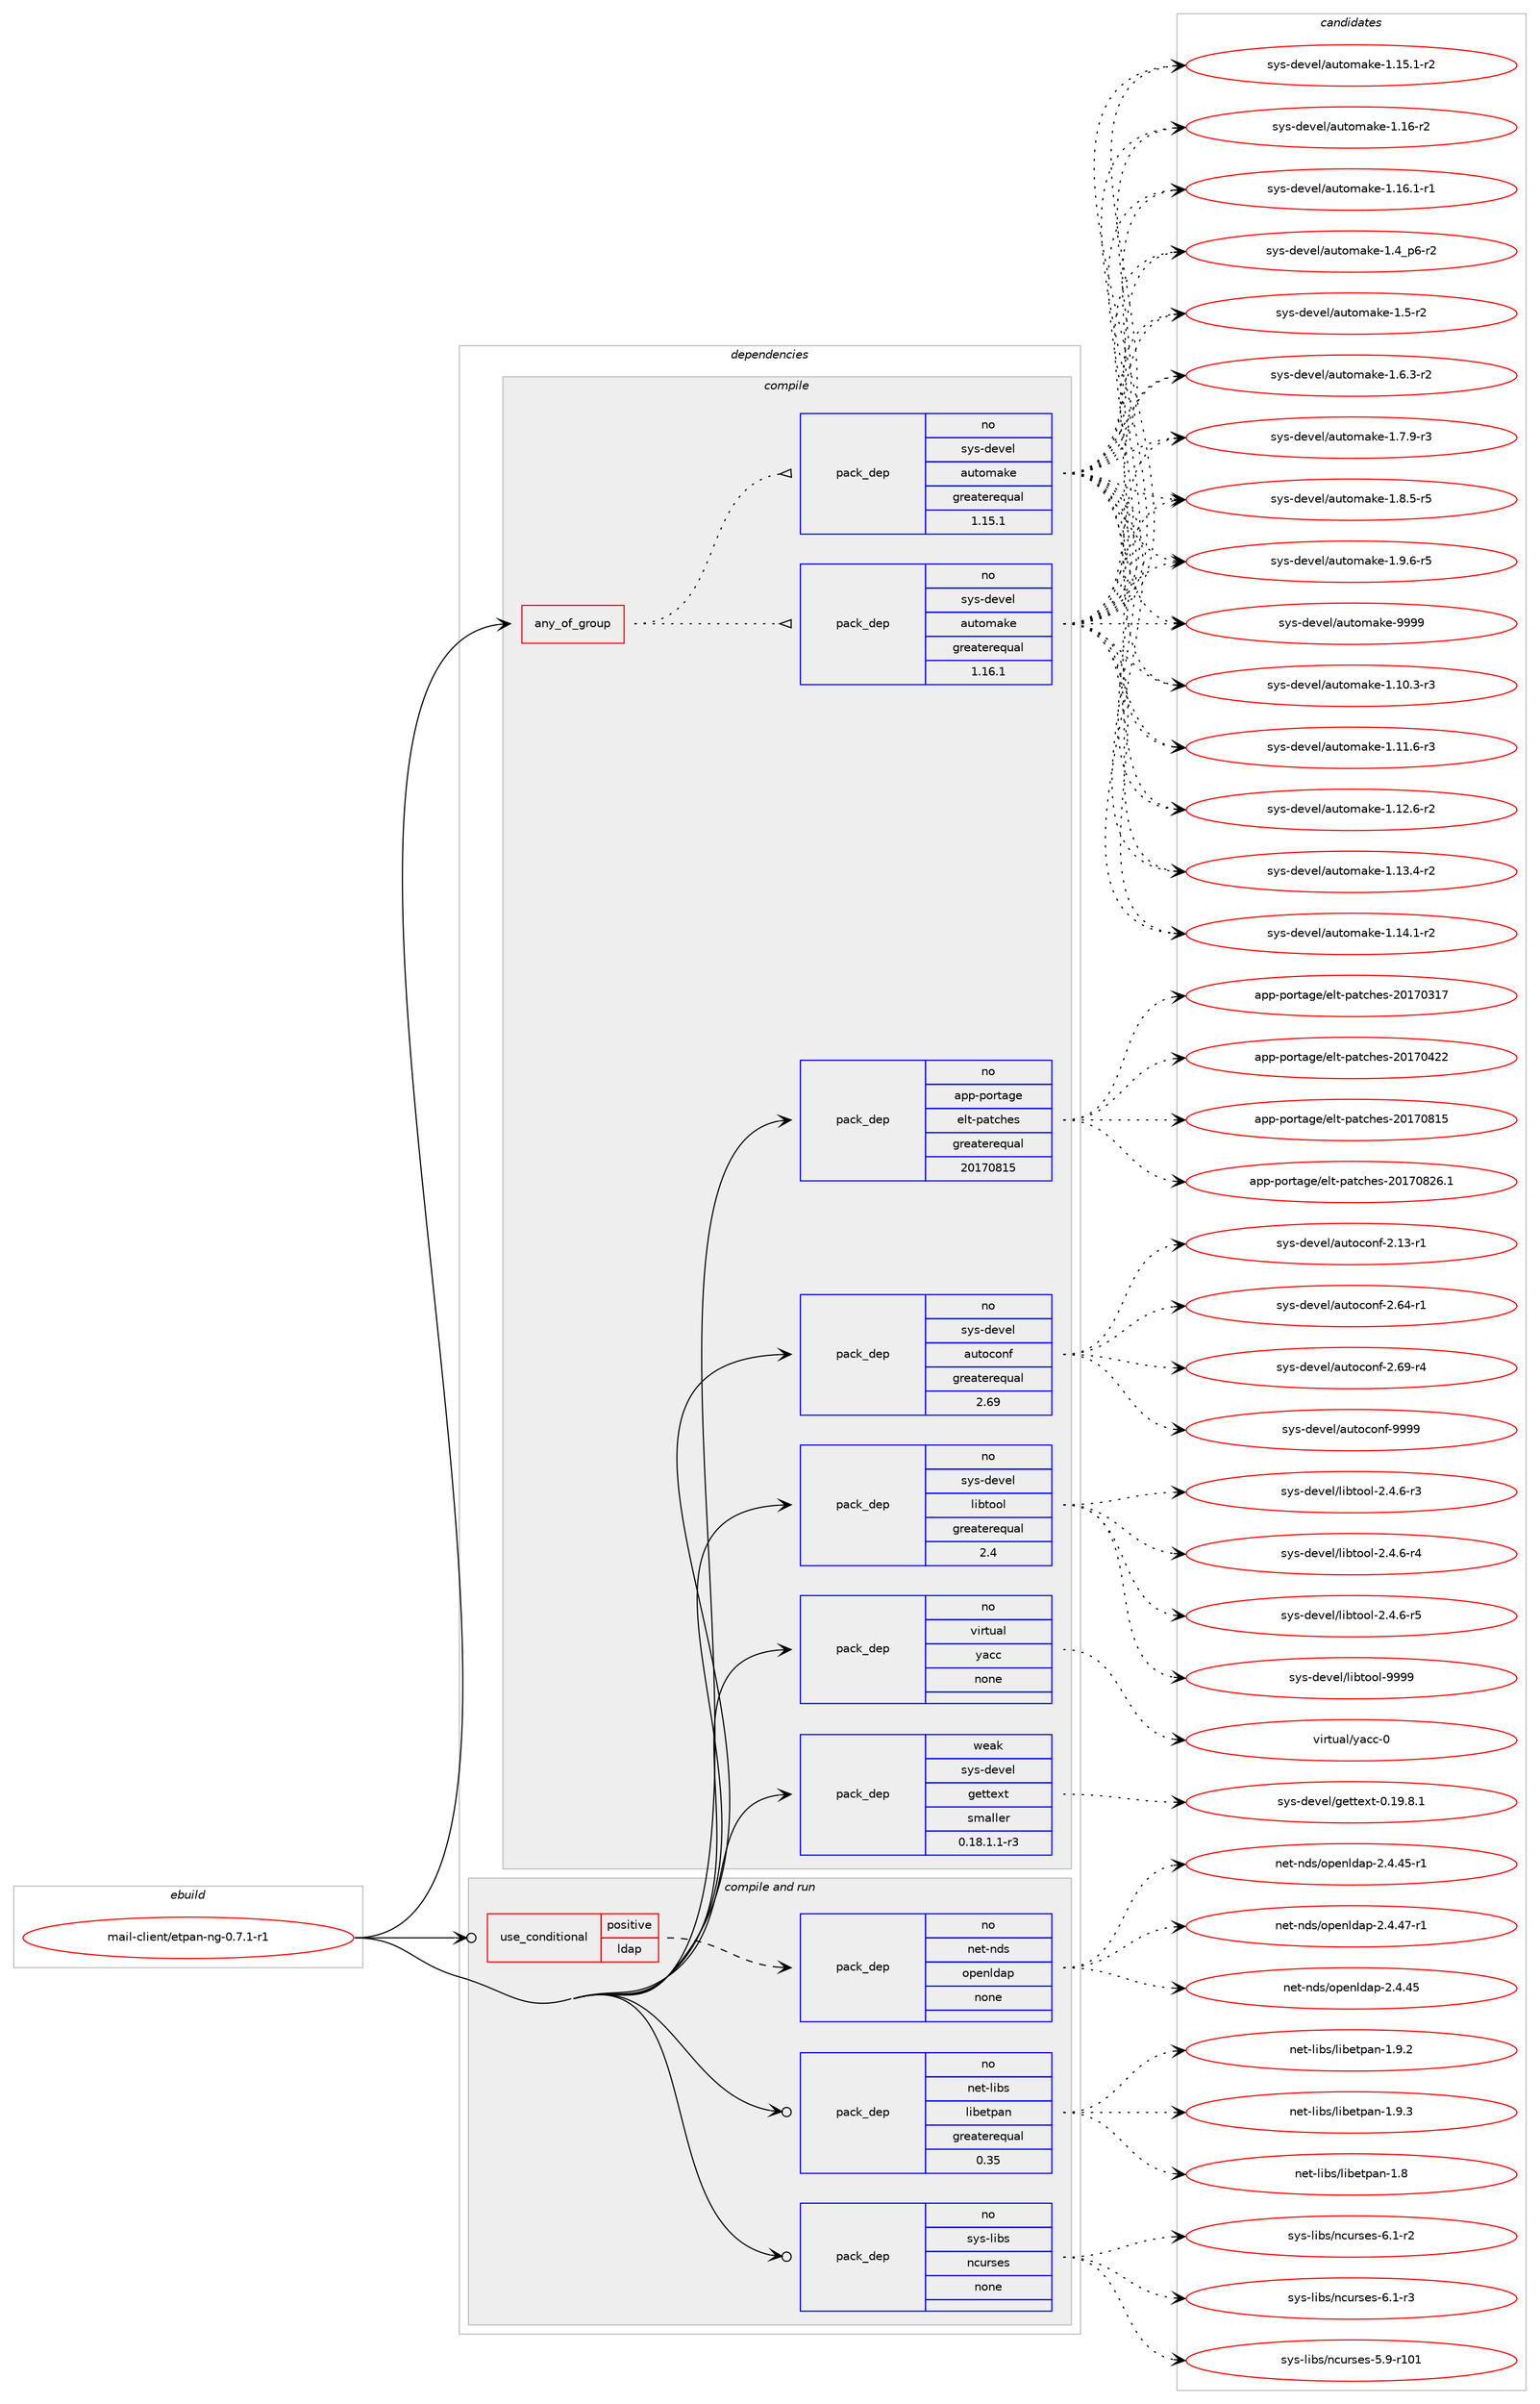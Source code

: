 digraph prolog {

# *************
# Graph options
# *************

newrank=true;
concentrate=true;
compound=true;
graph [rankdir=LR,fontname=Helvetica,fontsize=10,ranksep=1.5];#, ranksep=2.5, nodesep=0.2];
edge  [arrowhead=vee];
node  [fontname=Helvetica,fontsize=10];

# **********
# The ebuild
# **********

subgraph cluster_leftcol {
color=gray;
rank=same;
label=<<i>ebuild</i>>;
id [label="mail-client/etpan-ng-0.7.1-r1", color=red, width=4, href="../mail-client/etpan-ng-0.7.1-r1.svg"];
}

# ****************
# The dependencies
# ****************

subgraph cluster_midcol {
color=gray;
label=<<i>dependencies</i>>;
subgraph cluster_compile {
fillcolor="#eeeeee";
style=filled;
label=<<i>compile</i>>;
subgraph any24393 {
dependency1593553 [label=<<TABLE BORDER="0" CELLBORDER="1" CELLSPACING="0" CELLPADDING="4"><TR><TD CELLPADDING="10">any_of_group</TD></TR></TABLE>>, shape=none, color=red];subgraph pack1138136 {
dependency1593554 [label=<<TABLE BORDER="0" CELLBORDER="1" CELLSPACING="0" CELLPADDING="4" WIDTH="220"><TR><TD ROWSPAN="6" CELLPADDING="30">pack_dep</TD></TR><TR><TD WIDTH="110">no</TD></TR><TR><TD>sys-devel</TD></TR><TR><TD>automake</TD></TR><TR><TD>greaterequal</TD></TR><TR><TD>1.16.1</TD></TR></TABLE>>, shape=none, color=blue];
}
dependency1593553:e -> dependency1593554:w [weight=20,style="dotted",arrowhead="oinv"];
subgraph pack1138137 {
dependency1593555 [label=<<TABLE BORDER="0" CELLBORDER="1" CELLSPACING="0" CELLPADDING="4" WIDTH="220"><TR><TD ROWSPAN="6" CELLPADDING="30">pack_dep</TD></TR><TR><TD WIDTH="110">no</TD></TR><TR><TD>sys-devel</TD></TR><TR><TD>automake</TD></TR><TR><TD>greaterequal</TD></TR><TR><TD>1.15.1</TD></TR></TABLE>>, shape=none, color=blue];
}
dependency1593553:e -> dependency1593555:w [weight=20,style="dotted",arrowhead="oinv"];
}
id:e -> dependency1593553:w [weight=20,style="solid",arrowhead="vee"];
subgraph pack1138138 {
dependency1593556 [label=<<TABLE BORDER="0" CELLBORDER="1" CELLSPACING="0" CELLPADDING="4" WIDTH="220"><TR><TD ROWSPAN="6" CELLPADDING="30">pack_dep</TD></TR><TR><TD WIDTH="110">no</TD></TR><TR><TD>app-portage</TD></TR><TR><TD>elt-patches</TD></TR><TR><TD>greaterequal</TD></TR><TR><TD>20170815</TD></TR></TABLE>>, shape=none, color=blue];
}
id:e -> dependency1593556:w [weight=20,style="solid",arrowhead="vee"];
subgraph pack1138139 {
dependency1593557 [label=<<TABLE BORDER="0" CELLBORDER="1" CELLSPACING="0" CELLPADDING="4" WIDTH="220"><TR><TD ROWSPAN="6" CELLPADDING="30">pack_dep</TD></TR><TR><TD WIDTH="110">no</TD></TR><TR><TD>sys-devel</TD></TR><TR><TD>autoconf</TD></TR><TR><TD>greaterequal</TD></TR><TR><TD>2.69</TD></TR></TABLE>>, shape=none, color=blue];
}
id:e -> dependency1593557:w [weight=20,style="solid",arrowhead="vee"];
subgraph pack1138140 {
dependency1593558 [label=<<TABLE BORDER="0" CELLBORDER="1" CELLSPACING="0" CELLPADDING="4" WIDTH="220"><TR><TD ROWSPAN="6" CELLPADDING="30">pack_dep</TD></TR><TR><TD WIDTH="110">no</TD></TR><TR><TD>sys-devel</TD></TR><TR><TD>libtool</TD></TR><TR><TD>greaterequal</TD></TR><TR><TD>2.4</TD></TR></TABLE>>, shape=none, color=blue];
}
id:e -> dependency1593558:w [weight=20,style="solid",arrowhead="vee"];
subgraph pack1138141 {
dependency1593559 [label=<<TABLE BORDER="0" CELLBORDER="1" CELLSPACING="0" CELLPADDING="4" WIDTH="220"><TR><TD ROWSPAN="6" CELLPADDING="30">pack_dep</TD></TR><TR><TD WIDTH="110">no</TD></TR><TR><TD>virtual</TD></TR><TR><TD>yacc</TD></TR><TR><TD>none</TD></TR><TR><TD></TD></TR></TABLE>>, shape=none, color=blue];
}
id:e -> dependency1593559:w [weight=20,style="solid",arrowhead="vee"];
subgraph pack1138142 {
dependency1593560 [label=<<TABLE BORDER="0" CELLBORDER="1" CELLSPACING="0" CELLPADDING="4" WIDTH="220"><TR><TD ROWSPAN="6" CELLPADDING="30">pack_dep</TD></TR><TR><TD WIDTH="110">weak</TD></TR><TR><TD>sys-devel</TD></TR><TR><TD>gettext</TD></TR><TR><TD>smaller</TD></TR><TR><TD>0.18.1.1-r3</TD></TR></TABLE>>, shape=none, color=blue];
}
id:e -> dependency1593560:w [weight=20,style="solid",arrowhead="vee"];
}
subgraph cluster_compileandrun {
fillcolor="#eeeeee";
style=filled;
label=<<i>compile and run</i>>;
subgraph cond430380 {
dependency1593561 [label=<<TABLE BORDER="0" CELLBORDER="1" CELLSPACING="0" CELLPADDING="4"><TR><TD ROWSPAN="3" CELLPADDING="10">use_conditional</TD></TR><TR><TD>positive</TD></TR><TR><TD>ldap</TD></TR></TABLE>>, shape=none, color=red];
subgraph pack1138143 {
dependency1593562 [label=<<TABLE BORDER="0" CELLBORDER="1" CELLSPACING="0" CELLPADDING="4" WIDTH="220"><TR><TD ROWSPAN="6" CELLPADDING="30">pack_dep</TD></TR><TR><TD WIDTH="110">no</TD></TR><TR><TD>net-nds</TD></TR><TR><TD>openldap</TD></TR><TR><TD>none</TD></TR><TR><TD></TD></TR></TABLE>>, shape=none, color=blue];
}
dependency1593561:e -> dependency1593562:w [weight=20,style="dashed",arrowhead="vee"];
}
id:e -> dependency1593561:w [weight=20,style="solid",arrowhead="odotvee"];
subgraph pack1138144 {
dependency1593563 [label=<<TABLE BORDER="0" CELLBORDER="1" CELLSPACING="0" CELLPADDING="4" WIDTH="220"><TR><TD ROWSPAN="6" CELLPADDING="30">pack_dep</TD></TR><TR><TD WIDTH="110">no</TD></TR><TR><TD>net-libs</TD></TR><TR><TD>libetpan</TD></TR><TR><TD>greaterequal</TD></TR><TR><TD>0.35</TD></TR></TABLE>>, shape=none, color=blue];
}
id:e -> dependency1593563:w [weight=20,style="solid",arrowhead="odotvee"];
subgraph pack1138145 {
dependency1593564 [label=<<TABLE BORDER="0" CELLBORDER="1" CELLSPACING="0" CELLPADDING="4" WIDTH="220"><TR><TD ROWSPAN="6" CELLPADDING="30">pack_dep</TD></TR><TR><TD WIDTH="110">no</TD></TR><TR><TD>sys-libs</TD></TR><TR><TD>ncurses</TD></TR><TR><TD>none</TD></TR><TR><TD></TD></TR></TABLE>>, shape=none, color=blue];
}
id:e -> dependency1593564:w [weight=20,style="solid",arrowhead="odotvee"];
}
subgraph cluster_run {
fillcolor="#eeeeee";
style=filled;
label=<<i>run</i>>;
}
}

# **************
# The candidates
# **************

subgraph cluster_choices {
rank=same;
color=gray;
label=<<i>candidates</i>>;

subgraph choice1138136 {
color=black;
nodesep=1;
choice11512111545100101118101108479711711611110997107101454946494846514511451 [label="sys-devel/automake-1.10.3-r3", color=red, width=4,href="../sys-devel/automake-1.10.3-r3.svg"];
choice11512111545100101118101108479711711611110997107101454946494946544511451 [label="sys-devel/automake-1.11.6-r3", color=red, width=4,href="../sys-devel/automake-1.11.6-r3.svg"];
choice11512111545100101118101108479711711611110997107101454946495046544511450 [label="sys-devel/automake-1.12.6-r2", color=red, width=4,href="../sys-devel/automake-1.12.6-r2.svg"];
choice11512111545100101118101108479711711611110997107101454946495146524511450 [label="sys-devel/automake-1.13.4-r2", color=red, width=4,href="../sys-devel/automake-1.13.4-r2.svg"];
choice11512111545100101118101108479711711611110997107101454946495246494511450 [label="sys-devel/automake-1.14.1-r2", color=red, width=4,href="../sys-devel/automake-1.14.1-r2.svg"];
choice11512111545100101118101108479711711611110997107101454946495346494511450 [label="sys-devel/automake-1.15.1-r2", color=red, width=4,href="../sys-devel/automake-1.15.1-r2.svg"];
choice1151211154510010111810110847971171161111099710710145494649544511450 [label="sys-devel/automake-1.16-r2", color=red, width=4,href="../sys-devel/automake-1.16-r2.svg"];
choice11512111545100101118101108479711711611110997107101454946495446494511449 [label="sys-devel/automake-1.16.1-r1", color=red, width=4,href="../sys-devel/automake-1.16.1-r1.svg"];
choice115121115451001011181011084797117116111109971071014549465295112544511450 [label="sys-devel/automake-1.4_p6-r2", color=red, width=4,href="../sys-devel/automake-1.4_p6-r2.svg"];
choice11512111545100101118101108479711711611110997107101454946534511450 [label="sys-devel/automake-1.5-r2", color=red, width=4,href="../sys-devel/automake-1.5-r2.svg"];
choice115121115451001011181011084797117116111109971071014549465446514511450 [label="sys-devel/automake-1.6.3-r2", color=red, width=4,href="../sys-devel/automake-1.6.3-r2.svg"];
choice115121115451001011181011084797117116111109971071014549465546574511451 [label="sys-devel/automake-1.7.9-r3", color=red, width=4,href="../sys-devel/automake-1.7.9-r3.svg"];
choice115121115451001011181011084797117116111109971071014549465646534511453 [label="sys-devel/automake-1.8.5-r5", color=red, width=4,href="../sys-devel/automake-1.8.5-r5.svg"];
choice115121115451001011181011084797117116111109971071014549465746544511453 [label="sys-devel/automake-1.9.6-r5", color=red, width=4,href="../sys-devel/automake-1.9.6-r5.svg"];
choice115121115451001011181011084797117116111109971071014557575757 [label="sys-devel/automake-9999", color=red, width=4,href="../sys-devel/automake-9999.svg"];
dependency1593554:e -> choice11512111545100101118101108479711711611110997107101454946494846514511451:w [style=dotted,weight="100"];
dependency1593554:e -> choice11512111545100101118101108479711711611110997107101454946494946544511451:w [style=dotted,weight="100"];
dependency1593554:e -> choice11512111545100101118101108479711711611110997107101454946495046544511450:w [style=dotted,weight="100"];
dependency1593554:e -> choice11512111545100101118101108479711711611110997107101454946495146524511450:w [style=dotted,weight="100"];
dependency1593554:e -> choice11512111545100101118101108479711711611110997107101454946495246494511450:w [style=dotted,weight="100"];
dependency1593554:e -> choice11512111545100101118101108479711711611110997107101454946495346494511450:w [style=dotted,weight="100"];
dependency1593554:e -> choice1151211154510010111810110847971171161111099710710145494649544511450:w [style=dotted,weight="100"];
dependency1593554:e -> choice11512111545100101118101108479711711611110997107101454946495446494511449:w [style=dotted,weight="100"];
dependency1593554:e -> choice115121115451001011181011084797117116111109971071014549465295112544511450:w [style=dotted,weight="100"];
dependency1593554:e -> choice11512111545100101118101108479711711611110997107101454946534511450:w [style=dotted,weight="100"];
dependency1593554:e -> choice115121115451001011181011084797117116111109971071014549465446514511450:w [style=dotted,weight="100"];
dependency1593554:e -> choice115121115451001011181011084797117116111109971071014549465546574511451:w [style=dotted,weight="100"];
dependency1593554:e -> choice115121115451001011181011084797117116111109971071014549465646534511453:w [style=dotted,weight="100"];
dependency1593554:e -> choice115121115451001011181011084797117116111109971071014549465746544511453:w [style=dotted,weight="100"];
dependency1593554:e -> choice115121115451001011181011084797117116111109971071014557575757:w [style=dotted,weight="100"];
}
subgraph choice1138137 {
color=black;
nodesep=1;
choice11512111545100101118101108479711711611110997107101454946494846514511451 [label="sys-devel/automake-1.10.3-r3", color=red, width=4,href="../sys-devel/automake-1.10.3-r3.svg"];
choice11512111545100101118101108479711711611110997107101454946494946544511451 [label="sys-devel/automake-1.11.6-r3", color=red, width=4,href="../sys-devel/automake-1.11.6-r3.svg"];
choice11512111545100101118101108479711711611110997107101454946495046544511450 [label="sys-devel/automake-1.12.6-r2", color=red, width=4,href="../sys-devel/automake-1.12.6-r2.svg"];
choice11512111545100101118101108479711711611110997107101454946495146524511450 [label="sys-devel/automake-1.13.4-r2", color=red, width=4,href="../sys-devel/automake-1.13.4-r2.svg"];
choice11512111545100101118101108479711711611110997107101454946495246494511450 [label="sys-devel/automake-1.14.1-r2", color=red, width=4,href="../sys-devel/automake-1.14.1-r2.svg"];
choice11512111545100101118101108479711711611110997107101454946495346494511450 [label="sys-devel/automake-1.15.1-r2", color=red, width=4,href="../sys-devel/automake-1.15.1-r2.svg"];
choice1151211154510010111810110847971171161111099710710145494649544511450 [label="sys-devel/automake-1.16-r2", color=red, width=4,href="../sys-devel/automake-1.16-r2.svg"];
choice11512111545100101118101108479711711611110997107101454946495446494511449 [label="sys-devel/automake-1.16.1-r1", color=red, width=4,href="../sys-devel/automake-1.16.1-r1.svg"];
choice115121115451001011181011084797117116111109971071014549465295112544511450 [label="sys-devel/automake-1.4_p6-r2", color=red, width=4,href="../sys-devel/automake-1.4_p6-r2.svg"];
choice11512111545100101118101108479711711611110997107101454946534511450 [label="sys-devel/automake-1.5-r2", color=red, width=4,href="../sys-devel/automake-1.5-r2.svg"];
choice115121115451001011181011084797117116111109971071014549465446514511450 [label="sys-devel/automake-1.6.3-r2", color=red, width=4,href="../sys-devel/automake-1.6.3-r2.svg"];
choice115121115451001011181011084797117116111109971071014549465546574511451 [label="sys-devel/automake-1.7.9-r3", color=red, width=4,href="../sys-devel/automake-1.7.9-r3.svg"];
choice115121115451001011181011084797117116111109971071014549465646534511453 [label="sys-devel/automake-1.8.5-r5", color=red, width=4,href="../sys-devel/automake-1.8.5-r5.svg"];
choice115121115451001011181011084797117116111109971071014549465746544511453 [label="sys-devel/automake-1.9.6-r5", color=red, width=4,href="../sys-devel/automake-1.9.6-r5.svg"];
choice115121115451001011181011084797117116111109971071014557575757 [label="sys-devel/automake-9999", color=red, width=4,href="../sys-devel/automake-9999.svg"];
dependency1593555:e -> choice11512111545100101118101108479711711611110997107101454946494846514511451:w [style=dotted,weight="100"];
dependency1593555:e -> choice11512111545100101118101108479711711611110997107101454946494946544511451:w [style=dotted,weight="100"];
dependency1593555:e -> choice11512111545100101118101108479711711611110997107101454946495046544511450:w [style=dotted,weight="100"];
dependency1593555:e -> choice11512111545100101118101108479711711611110997107101454946495146524511450:w [style=dotted,weight="100"];
dependency1593555:e -> choice11512111545100101118101108479711711611110997107101454946495246494511450:w [style=dotted,weight="100"];
dependency1593555:e -> choice11512111545100101118101108479711711611110997107101454946495346494511450:w [style=dotted,weight="100"];
dependency1593555:e -> choice1151211154510010111810110847971171161111099710710145494649544511450:w [style=dotted,weight="100"];
dependency1593555:e -> choice11512111545100101118101108479711711611110997107101454946495446494511449:w [style=dotted,weight="100"];
dependency1593555:e -> choice115121115451001011181011084797117116111109971071014549465295112544511450:w [style=dotted,weight="100"];
dependency1593555:e -> choice11512111545100101118101108479711711611110997107101454946534511450:w [style=dotted,weight="100"];
dependency1593555:e -> choice115121115451001011181011084797117116111109971071014549465446514511450:w [style=dotted,weight="100"];
dependency1593555:e -> choice115121115451001011181011084797117116111109971071014549465546574511451:w [style=dotted,weight="100"];
dependency1593555:e -> choice115121115451001011181011084797117116111109971071014549465646534511453:w [style=dotted,weight="100"];
dependency1593555:e -> choice115121115451001011181011084797117116111109971071014549465746544511453:w [style=dotted,weight="100"];
dependency1593555:e -> choice115121115451001011181011084797117116111109971071014557575757:w [style=dotted,weight="100"];
}
subgraph choice1138138 {
color=black;
nodesep=1;
choice97112112451121111141169710310147101108116451129711699104101115455048495548514955 [label="app-portage/elt-patches-20170317", color=red, width=4,href="../app-portage/elt-patches-20170317.svg"];
choice97112112451121111141169710310147101108116451129711699104101115455048495548525050 [label="app-portage/elt-patches-20170422", color=red, width=4,href="../app-portage/elt-patches-20170422.svg"];
choice97112112451121111141169710310147101108116451129711699104101115455048495548564953 [label="app-portage/elt-patches-20170815", color=red, width=4,href="../app-portage/elt-patches-20170815.svg"];
choice971121124511211111411697103101471011081164511297116991041011154550484955485650544649 [label="app-portage/elt-patches-20170826.1", color=red, width=4,href="../app-portage/elt-patches-20170826.1.svg"];
dependency1593556:e -> choice97112112451121111141169710310147101108116451129711699104101115455048495548514955:w [style=dotted,weight="100"];
dependency1593556:e -> choice97112112451121111141169710310147101108116451129711699104101115455048495548525050:w [style=dotted,weight="100"];
dependency1593556:e -> choice97112112451121111141169710310147101108116451129711699104101115455048495548564953:w [style=dotted,weight="100"];
dependency1593556:e -> choice971121124511211111411697103101471011081164511297116991041011154550484955485650544649:w [style=dotted,weight="100"];
}
subgraph choice1138139 {
color=black;
nodesep=1;
choice1151211154510010111810110847971171161119911111010245504649514511449 [label="sys-devel/autoconf-2.13-r1", color=red, width=4,href="../sys-devel/autoconf-2.13-r1.svg"];
choice1151211154510010111810110847971171161119911111010245504654524511449 [label="sys-devel/autoconf-2.64-r1", color=red, width=4,href="../sys-devel/autoconf-2.64-r1.svg"];
choice1151211154510010111810110847971171161119911111010245504654574511452 [label="sys-devel/autoconf-2.69-r4", color=red, width=4,href="../sys-devel/autoconf-2.69-r4.svg"];
choice115121115451001011181011084797117116111991111101024557575757 [label="sys-devel/autoconf-9999", color=red, width=4,href="../sys-devel/autoconf-9999.svg"];
dependency1593557:e -> choice1151211154510010111810110847971171161119911111010245504649514511449:w [style=dotted,weight="100"];
dependency1593557:e -> choice1151211154510010111810110847971171161119911111010245504654524511449:w [style=dotted,weight="100"];
dependency1593557:e -> choice1151211154510010111810110847971171161119911111010245504654574511452:w [style=dotted,weight="100"];
dependency1593557:e -> choice115121115451001011181011084797117116111991111101024557575757:w [style=dotted,weight="100"];
}
subgraph choice1138140 {
color=black;
nodesep=1;
choice1151211154510010111810110847108105981161111111084550465246544511451 [label="sys-devel/libtool-2.4.6-r3", color=red, width=4,href="../sys-devel/libtool-2.4.6-r3.svg"];
choice1151211154510010111810110847108105981161111111084550465246544511452 [label="sys-devel/libtool-2.4.6-r4", color=red, width=4,href="../sys-devel/libtool-2.4.6-r4.svg"];
choice1151211154510010111810110847108105981161111111084550465246544511453 [label="sys-devel/libtool-2.4.6-r5", color=red, width=4,href="../sys-devel/libtool-2.4.6-r5.svg"];
choice1151211154510010111810110847108105981161111111084557575757 [label="sys-devel/libtool-9999", color=red, width=4,href="../sys-devel/libtool-9999.svg"];
dependency1593558:e -> choice1151211154510010111810110847108105981161111111084550465246544511451:w [style=dotted,weight="100"];
dependency1593558:e -> choice1151211154510010111810110847108105981161111111084550465246544511452:w [style=dotted,weight="100"];
dependency1593558:e -> choice1151211154510010111810110847108105981161111111084550465246544511453:w [style=dotted,weight="100"];
dependency1593558:e -> choice1151211154510010111810110847108105981161111111084557575757:w [style=dotted,weight="100"];
}
subgraph choice1138141 {
color=black;
nodesep=1;
choice11810511411611797108471219799994548 [label="virtual/yacc-0", color=red, width=4,href="../virtual/yacc-0.svg"];
dependency1593559:e -> choice11810511411611797108471219799994548:w [style=dotted,weight="100"];
}
subgraph choice1138142 {
color=black;
nodesep=1;
choice1151211154510010111810110847103101116116101120116454846495746564649 [label="sys-devel/gettext-0.19.8.1", color=red, width=4,href="../sys-devel/gettext-0.19.8.1.svg"];
dependency1593560:e -> choice1151211154510010111810110847103101116116101120116454846495746564649:w [style=dotted,weight="100"];
}
subgraph choice1138143 {
color=black;
nodesep=1;
choice11010111645110100115471111121011101081009711245504652465253 [label="net-nds/openldap-2.4.45", color=red, width=4,href="../net-nds/openldap-2.4.45.svg"];
choice110101116451101001154711111210111010810097112455046524652534511449 [label="net-nds/openldap-2.4.45-r1", color=red, width=4,href="../net-nds/openldap-2.4.45-r1.svg"];
choice110101116451101001154711111210111010810097112455046524652554511449 [label="net-nds/openldap-2.4.47-r1", color=red, width=4,href="../net-nds/openldap-2.4.47-r1.svg"];
dependency1593562:e -> choice11010111645110100115471111121011101081009711245504652465253:w [style=dotted,weight="100"];
dependency1593562:e -> choice110101116451101001154711111210111010810097112455046524652534511449:w [style=dotted,weight="100"];
dependency1593562:e -> choice110101116451101001154711111210111010810097112455046524652554511449:w [style=dotted,weight="100"];
}
subgraph choice1138144 {
color=black;
nodesep=1;
choice110101116451081059811547108105981011161129711045494656 [label="net-libs/libetpan-1.8", color=red, width=4,href="../net-libs/libetpan-1.8.svg"];
choice1101011164510810598115471081059810111611297110454946574650 [label="net-libs/libetpan-1.9.2", color=red, width=4,href="../net-libs/libetpan-1.9.2.svg"];
choice1101011164510810598115471081059810111611297110454946574651 [label="net-libs/libetpan-1.9.3", color=red, width=4,href="../net-libs/libetpan-1.9.3.svg"];
dependency1593563:e -> choice110101116451081059811547108105981011161129711045494656:w [style=dotted,weight="100"];
dependency1593563:e -> choice1101011164510810598115471081059810111611297110454946574650:w [style=dotted,weight="100"];
dependency1593563:e -> choice1101011164510810598115471081059810111611297110454946574651:w [style=dotted,weight="100"];
}
subgraph choice1138145 {
color=black;
nodesep=1;
choice115121115451081059811547110991171141151011154553465745114494849 [label="sys-libs/ncurses-5.9-r101", color=red, width=4,href="../sys-libs/ncurses-5.9-r101.svg"];
choice11512111545108105981154711099117114115101115455446494511450 [label="sys-libs/ncurses-6.1-r2", color=red, width=4,href="../sys-libs/ncurses-6.1-r2.svg"];
choice11512111545108105981154711099117114115101115455446494511451 [label="sys-libs/ncurses-6.1-r3", color=red, width=4,href="../sys-libs/ncurses-6.1-r3.svg"];
dependency1593564:e -> choice115121115451081059811547110991171141151011154553465745114494849:w [style=dotted,weight="100"];
dependency1593564:e -> choice11512111545108105981154711099117114115101115455446494511450:w [style=dotted,weight="100"];
dependency1593564:e -> choice11512111545108105981154711099117114115101115455446494511451:w [style=dotted,weight="100"];
}
}

}
